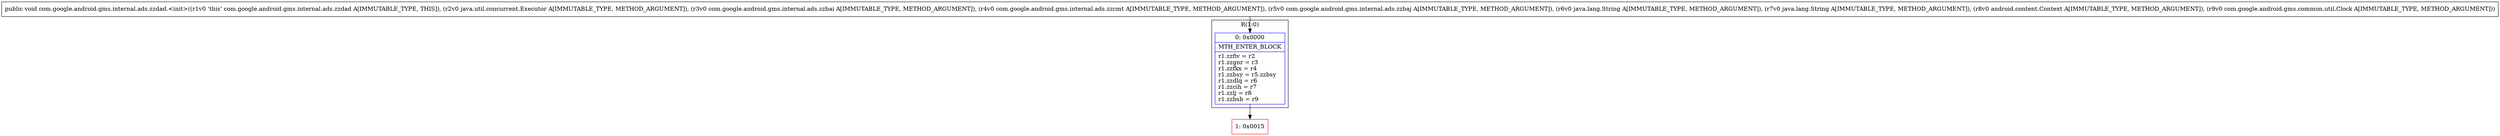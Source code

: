 digraph "CFG forcom.google.android.gms.internal.ads.zzdad.\<init\>(Ljava\/util\/concurrent\/Executor;Lcom\/google\/android\/gms\/internal\/ads\/zzbai;Lcom\/google\/android\/gms\/internal\/ads\/zzcmt;Lcom\/google\/android\/gms\/internal\/ads\/zzbaj;Ljava\/lang\/String;Ljava\/lang\/String;Landroid\/content\/Context;Lcom\/google\/android\/gms\/common\/util\/Clock;)V" {
subgraph cluster_Region_1742450457 {
label = "R(1:0)";
node [shape=record,color=blue];
Node_0 [shape=record,label="{0\:\ 0x0000|MTH_ENTER_BLOCK\l|r1.zzfiv = r2\lr1.zzgnr = r3\lr1.zzfkx = r4\lr1.zzbsy = r5.zzbsy\lr1.zzdlq = r6\lr1.zzcih = r7\lr1.zzlj = r8\lr1.zzbsb = r9\l}"];
}
Node_1 [shape=record,color=red,label="{1\:\ 0x0015}"];
MethodNode[shape=record,label="{public void com.google.android.gms.internal.ads.zzdad.\<init\>((r1v0 'this' com.google.android.gms.internal.ads.zzdad A[IMMUTABLE_TYPE, THIS]), (r2v0 java.util.concurrent.Executor A[IMMUTABLE_TYPE, METHOD_ARGUMENT]), (r3v0 com.google.android.gms.internal.ads.zzbai A[IMMUTABLE_TYPE, METHOD_ARGUMENT]), (r4v0 com.google.android.gms.internal.ads.zzcmt A[IMMUTABLE_TYPE, METHOD_ARGUMENT]), (r5v0 com.google.android.gms.internal.ads.zzbaj A[IMMUTABLE_TYPE, METHOD_ARGUMENT]), (r6v0 java.lang.String A[IMMUTABLE_TYPE, METHOD_ARGUMENT]), (r7v0 java.lang.String A[IMMUTABLE_TYPE, METHOD_ARGUMENT]), (r8v0 android.content.Context A[IMMUTABLE_TYPE, METHOD_ARGUMENT]), (r9v0 com.google.android.gms.common.util.Clock A[IMMUTABLE_TYPE, METHOD_ARGUMENT])) }"];
MethodNode -> Node_0;
Node_0 -> Node_1;
}

